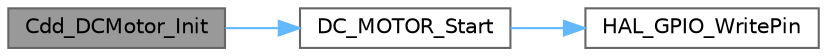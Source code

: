 digraph "Cdd_DCMotor_Init"
{
 // LATEX_PDF_SIZE
  bgcolor="transparent";
  edge [fontname=Helvetica,fontsize=10,labelfontname=Helvetica,labelfontsize=10];
  node [fontname=Helvetica,fontsize=10,shape=box,height=0.2,width=0.4];
  rankdir="LR";
  Node1 [id="Node000001",label="Cdd_DCMotor_Init",height=0.2,width=0.4,color="gray40", fillcolor="grey60", style="filled", fontcolor="black",tooltip="Cdd_DCMotor module initialization function."];
  Node1 -> Node2 [id="edge1_Node000001_Node000002",color="steelblue1",style="solid",tooltip=" "];
  Node2 [id="Node000002",label="DC_MOTOR_Start",height=0.2,width=0.4,color="grey40", fillcolor="white", style="filled",URL="$_cdd___d_c_motor_8c.html#a9271e69324dfa6f157542cbfb65509e5",tooltip=" "];
  Node2 -> Node3 [id="edge2_Node000002_Node000003",color="steelblue1",style="solid",tooltip=" "];
  Node3 [id="Node000003",label="HAL_GPIO_WritePin",height=0.2,width=0.4,color="grey40", fillcolor="white", style="filled",URL="$group___g_p_i_o___exported___functions___group2.html#gaf4b97bdf533a02f51ef696d43b6da5c4",tooltip=" "];
}
